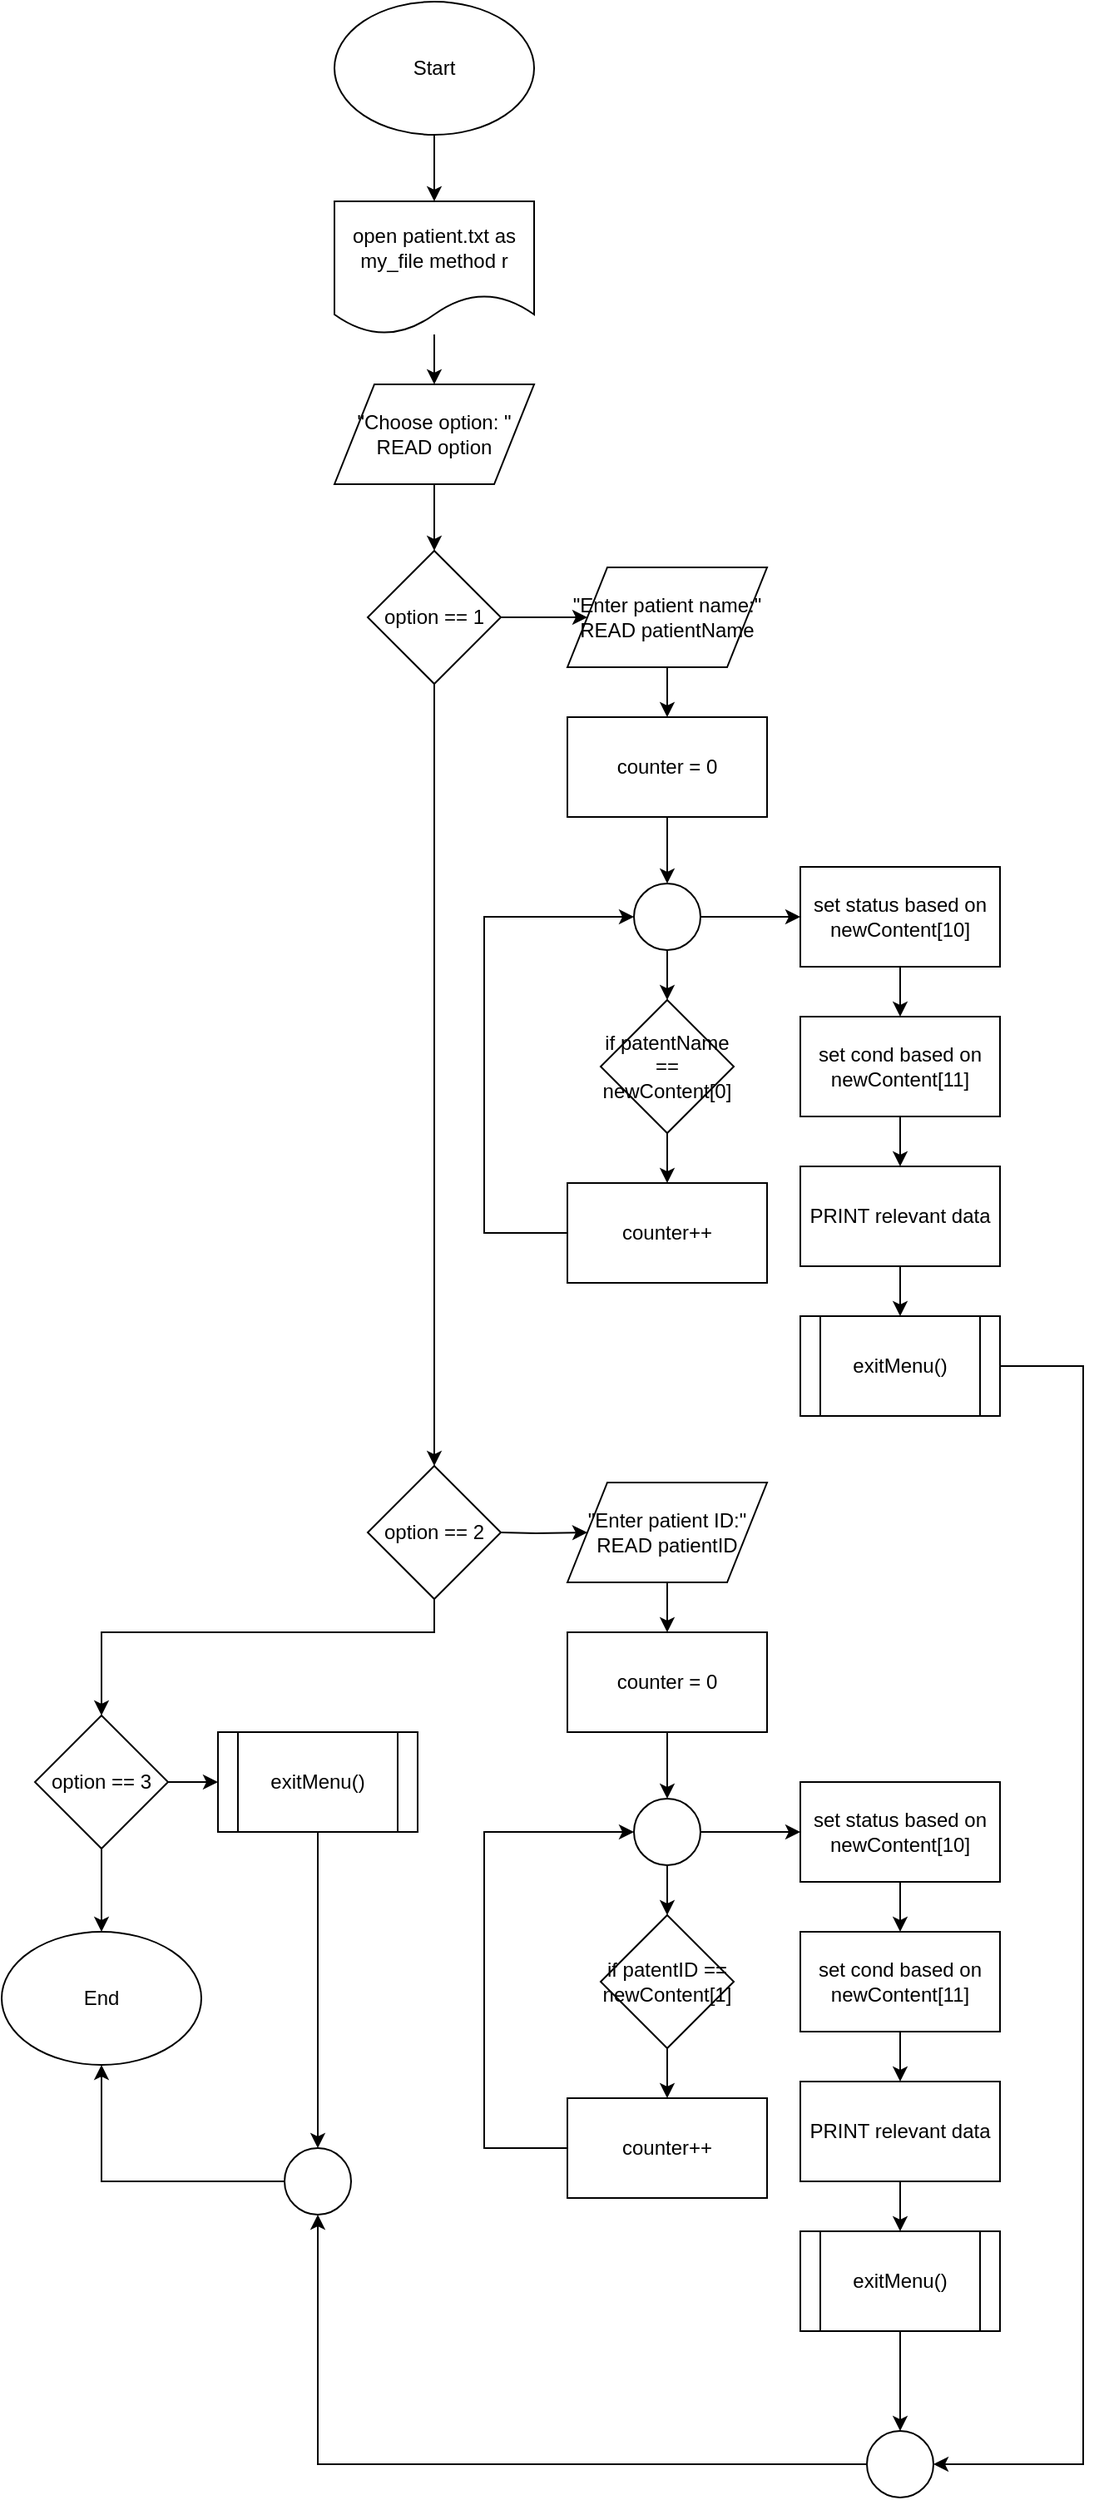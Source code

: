 <mxfile version="13.0.3" type="device"><diagram id="C5RBs43oDa-KdzZeNtuy" name="Page-1"><mxGraphModel dx="1217" dy="1875" grid="1" gridSize="10" guides="1" tooltips="1" connect="1" arrows="1" fold="1" page="1" pageScale="1" pageWidth="827" pageHeight="1169" math="0" shadow="0"><root><mxCell id="WIyWlLk6GJQsqaUBKTNV-0"/><mxCell id="WIyWlLk6GJQsqaUBKTNV-1" parent="WIyWlLk6GJQsqaUBKTNV-0"/><mxCell id="kX4JtSaQXaEYMhKfhU1b-2" value="" style="edgeStyle=orthogonalEdgeStyle;rounded=0;orthogonalLoop=1;jettySize=auto;html=1;" edge="1" parent="WIyWlLk6GJQsqaUBKTNV-1" source="kX4JtSaQXaEYMhKfhU1b-0" target="kX4JtSaQXaEYMhKfhU1b-1"><mxGeometry relative="1" as="geometry"/></mxCell><mxCell id="kX4JtSaQXaEYMhKfhU1b-0" value="Start" style="ellipse;whiteSpace=wrap;html=1;" vertex="1" parent="WIyWlLk6GJQsqaUBKTNV-1"><mxGeometry x="340" y="-400" width="120" height="80" as="geometry"/></mxCell><mxCell id="kX4JtSaQXaEYMhKfhU1b-4" value="" style="edgeStyle=orthogonalEdgeStyle;rounded=0;orthogonalLoop=1;jettySize=auto;html=1;" edge="1" parent="WIyWlLk6GJQsqaUBKTNV-1" source="kX4JtSaQXaEYMhKfhU1b-1" target="kX4JtSaQXaEYMhKfhU1b-3"><mxGeometry relative="1" as="geometry"/></mxCell><mxCell id="kX4JtSaQXaEYMhKfhU1b-1" value="open patient.txt as my_file method r" style="shape=document;whiteSpace=wrap;html=1;boundedLbl=1;" vertex="1" parent="WIyWlLk6GJQsqaUBKTNV-1"><mxGeometry x="340" y="-280" width="120" height="80" as="geometry"/></mxCell><mxCell id="kX4JtSaQXaEYMhKfhU1b-6" value="" style="edgeStyle=orthogonalEdgeStyle;rounded=0;orthogonalLoop=1;jettySize=auto;html=1;" edge="1" parent="WIyWlLk6GJQsqaUBKTNV-1" source="kX4JtSaQXaEYMhKfhU1b-3" target="kX4JtSaQXaEYMhKfhU1b-5"><mxGeometry relative="1" as="geometry"/></mxCell><mxCell id="kX4JtSaQXaEYMhKfhU1b-3" value="&quot;Choose option: &quot;&lt;br&gt;READ option" style="shape=parallelogram;perimeter=parallelogramPerimeter;whiteSpace=wrap;html=1;" vertex="1" parent="WIyWlLk6GJQsqaUBKTNV-1"><mxGeometry x="340" y="-170" width="120" height="60" as="geometry"/></mxCell><mxCell id="kX4JtSaQXaEYMhKfhU1b-12" value="" style="edgeStyle=orthogonalEdgeStyle;rounded=0;orthogonalLoop=1;jettySize=auto;html=1;" edge="1" parent="WIyWlLk6GJQsqaUBKTNV-1" source="kX4JtSaQXaEYMhKfhU1b-5" target="kX4JtSaQXaEYMhKfhU1b-11"><mxGeometry relative="1" as="geometry"/></mxCell><mxCell id="kX4JtSaQXaEYMhKfhU1b-30" style="edgeStyle=orthogonalEdgeStyle;rounded=0;orthogonalLoop=1;jettySize=auto;html=1;" edge="1" parent="WIyWlLk6GJQsqaUBKTNV-1" source="kX4JtSaQXaEYMhKfhU1b-5" target="kX4JtSaQXaEYMhKfhU1b-31"><mxGeometry relative="1" as="geometry"><mxPoint x="400" y="450" as="targetPoint"/></mxGeometry></mxCell><mxCell id="kX4JtSaQXaEYMhKfhU1b-5" value="option == 1" style="rhombus;whiteSpace=wrap;html=1;" vertex="1" parent="WIyWlLk6GJQsqaUBKTNV-1"><mxGeometry x="360" y="-70" width="80" height="80" as="geometry"/></mxCell><mxCell id="kX4JtSaQXaEYMhKfhU1b-14" value="" style="edgeStyle=orthogonalEdgeStyle;rounded=0;orthogonalLoop=1;jettySize=auto;html=1;" edge="1" parent="WIyWlLk6GJQsqaUBKTNV-1" source="kX4JtSaQXaEYMhKfhU1b-11" target="kX4JtSaQXaEYMhKfhU1b-13"><mxGeometry relative="1" as="geometry"/></mxCell><mxCell id="kX4JtSaQXaEYMhKfhU1b-11" value="&quot;Enter patient name:&quot;&lt;br&gt;READ patientName" style="shape=parallelogram;perimeter=parallelogramPerimeter;whiteSpace=wrap;html=1;" vertex="1" parent="WIyWlLk6GJQsqaUBKTNV-1"><mxGeometry x="480" y="-60" width="120" height="60" as="geometry"/></mxCell><mxCell id="kX4JtSaQXaEYMhKfhU1b-17" style="edgeStyle=orthogonalEdgeStyle;rounded=0;orthogonalLoop=1;jettySize=auto;html=1;entryX=0.5;entryY=0;entryDx=0;entryDy=0;" edge="1" parent="WIyWlLk6GJQsqaUBKTNV-1" source="kX4JtSaQXaEYMhKfhU1b-13" target="kX4JtSaQXaEYMhKfhU1b-16"><mxGeometry relative="1" as="geometry"/></mxCell><mxCell id="kX4JtSaQXaEYMhKfhU1b-13" value="counter = 0" style="rounded=0;whiteSpace=wrap;html=1;" vertex="1" parent="WIyWlLk6GJQsqaUBKTNV-1"><mxGeometry x="480" y="30" width="120" height="60" as="geometry"/></mxCell><mxCell id="kX4JtSaQXaEYMhKfhU1b-20" value="" style="edgeStyle=orthogonalEdgeStyle;rounded=0;orthogonalLoop=1;jettySize=auto;html=1;" edge="1" parent="WIyWlLk6GJQsqaUBKTNV-1" source="kX4JtSaQXaEYMhKfhU1b-15" target="kX4JtSaQXaEYMhKfhU1b-19"><mxGeometry relative="1" as="geometry"/></mxCell><mxCell id="kX4JtSaQXaEYMhKfhU1b-15" value="if patentName == newContent[0]" style="rhombus;whiteSpace=wrap;html=1;" vertex="1" parent="WIyWlLk6GJQsqaUBKTNV-1"><mxGeometry x="500" y="200" width="80" height="80" as="geometry"/></mxCell><mxCell id="kX4JtSaQXaEYMhKfhU1b-18" style="edgeStyle=orthogonalEdgeStyle;rounded=0;orthogonalLoop=1;jettySize=auto;html=1;entryX=0.5;entryY=0;entryDx=0;entryDy=0;" edge="1" parent="WIyWlLk6GJQsqaUBKTNV-1" source="kX4JtSaQXaEYMhKfhU1b-16" target="kX4JtSaQXaEYMhKfhU1b-15"><mxGeometry relative="1" as="geometry"/></mxCell><mxCell id="kX4JtSaQXaEYMhKfhU1b-23" style="edgeStyle=orthogonalEdgeStyle;rounded=0;orthogonalLoop=1;jettySize=auto;html=1;entryX=0;entryY=0.5;entryDx=0;entryDy=0;" edge="1" parent="WIyWlLk6GJQsqaUBKTNV-1" source="kX4JtSaQXaEYMhKfhU1b-16" target="kX4JtSaQXaEYMhKfhU1b-22"><mxGeometry relative="1" as="geometry"/></mxCell><mxCell id="kX4JtSaQXaEYMhKfhU1b-16" value="" style="ellipse;whiteSpace=wrap;html=1;aspect=fixed;" vertex="1" parent="WIyWlLk6GJQsqaUBKTNV-1"><mxGeometry x="520" y="130" width="40" height="40" as="geometry"/></mxCell><mxCell id="kX4JtSaQXaEYMhKfhU1b-21" style="edgeStyle=orthogonalEdgeStyle;rounded=0;orthogonalLoop=1;jettySize=auto;html=1;entryX=0;entryY=0.5;entryDx=0;entryDy=0;" edge="1" parent="WIyWlLk6GJQsqaUBKTNV-1" source="kX4JtSaQXaEYMhKfhU1b-19" target="kX4JtSaQXaEYMhKfhU1b-16"><mxGeometry relative="1" as="geometry"><Array as="points"><mxPoint x="430" y="340"/><mxPoint x="430" y="150"/></Array></mxGeometry></mxCell><mxCell id="kX4JtSaQXaEYMhKfhU1b-19" value="counter++" style="rounded=0;whiteSpace=wrap;html=1;" vertex="1" parent="WIyWlLk6GJQsqaUBKTNV-1"><mxGeometry x="480" y="310" width="120" height="60" as="geometry"/></mxCell><mxCell id="kX4JtSaQXaEYMhKfhU1b-25" value="" style="edgeStyle=orthogonalEdgeStyle;rounded=0;orthogonalLoop=1;jettySize=auto;html=1;" edge="1" parent="WIyWlLk6GJQsqaUBKTNV-1" source="kX4JtSaQXaEYMhKfhU1b-22" target="kX4JtSaQXaEYMhKfhU1b-24"><mxGeometry relative="1" as="geometry"/></mxCell><mxCell id="kX4JtSaQXaEYMhKfhU1b-22" value="set status based on newContent[10]" style="rounded=0;whiteSpace=wrap;html=1;" vertex="1" parent="WIyWlLk6GJQsqaUBKTNV-1"><mxGeometry x="620" y="120" width="120" height="60" as="geometry"/></mxCell><mxCell id="kX4JtSaQXaEYMhKfhU1b-27" value="" style="edgeStyle=orthogonalEdgeStyle;rounded=0;orthogonalLoop=1;jettySize=auto;html=1;" edge="1" parent="WIyWlLk6GJQsqaUBKTNV-1" source="kX4JtSaQXaEYMhKfhU1b-24" target="kX4JtSaQXaEYMhKfhU1b-26"><mxGeometry relative="1" as="geometry"/></mxCell><mxCell id="kX4JtSaQXaEYMhKfhU1b-24" value="set cond based on newContent[11]" style="rounded=0;whiteSpace=wrap;html=1;" vertex="1" parent="WIyWlLk6GJQsqaUBKTNV-1"><mxGeometry x="620" y="210" width="120" height="60" as="geometry"/></mxCell><mxCell id="kX4JtSaQXaEYMhKfhU1b-29" value="" style="edgeStyle=orthogonalEdgeStyle;rounded=0;orthogonalLoop=1;jettySize=auto;html=1;" edge="1" parent="WIyWlLk6GJQsqaUBKTNV-1" source="kX4JtSaQXaEYMhKfhU1b-26" target="kX4JtSaQXaEYMhKfhU1b-28"><mxGeometry relative="1" as="geometry"/></mxCell><mxCell id="kX4JtSaQXaEYMhKfhU1b-26" value="PRINT relevant data" style="rounded=0;whiteSpace=wrap;html=1;" vertex="1" parent="WIyWlLk6GJQsqaUBKTNV-1"><mxGeometry x="620" y="300" width="120" height="60" as="geometry"/></mxCell><mxCell id="kX4JtSaQXaEYMhKfhU1b-55" style="edgeStyle=orthogonalEdgeStyle;rounded=0;orthogonalLoop=1;jettySize=auto;html=1;entryX=1;entryY=0.5;entryDx=0;entryDy=0;" edge="1" parent="WIyWlLk6GJQsqaUBKTNV-1" source="kX4JtSaQXaEYMhKfhU1b-28" target="kX4JtSaQXaEYMhKfhU1b-57"><mxGeometry relative="1" as="geometry"><mxPoint x="810" y="980" as="targetPoint"/><Array as="points"><mxPoint x="790" y="420"/><mxPoint x="790" y="1080"/></Array></mxGeometry></mxCell><mxCell id="kX4JtSaQXaEYMhKfhU1b-28" value="exitMenu()" style="shape=process;whiteSpace=wrap;html=1;backgroundOutline=1;" vertex="1" parent="WIyWlLk6GJQsqaUBKTNV-1"><mxGeometry x="620" y="390" width="120" height="60" as="geometry"/></mxCell><mxCell id="kX4JtSaQXaEYMhKfhU1b-51" style="edgeStyle=orthogonalEdgeStyle;rounded=0;orthogonalLoop=1;jettySize=auto;html=1;" edge="1" parent="WIyWlLk6GJQsqaUBKTNV-1" source="kX4JtSaQXaEYMhKfhU1b-31" target="kX4JtSaQXaEYMhKfhU1b-52"><mxGeometry relative="1" as="geometry"><mxPoint x="400" y="610" as="targetPoint"/><Array as="points"><mxPoint x="400" y="580"/><mxPoint x="200" y="580"/></Array></mxGeometry></mxCell><mxCell id="kX4JtSaQXaEYMhKfhU1b-31" value="option == 2" style="rhombus;whiteSpace=wrap;html=1;" vertex="1" parent="WIyWlLk6GJQsqaUBKTNV-1"><mxGeometry x="360" y="480" width="80" height="80" as="geometry"/></mxCell><mxCell id="kX4JtSaQXaEYMhKfhU1b-32" value="" style="edgeStyle=orthogonalEdgeStyle;rounded=0;orthogonalLoop=1;jettySize=auto;html=1;" edge="1" target="kX4JtSaQXaEYMhKfhU1b-34" parent="WIyWlLk6GJQsqaUBKTNV-1"><mxGeometry relative="1" as="geometry"><mxPoint x="440" y="520" as="sourcePoint"/></mxGeometry></mxCell><mxCell id="kX4JtSaQXaEYMhKfhU1b-33" value="" style="edgeStyle=orthogonalEdgeStyle;rounded=0;orthogonalLoop=1;jettySize=auto;html=1;" edge="1" source="kX4JtSaQXaEYMhKfhU1b-34" target="kX4JtSaQXaEYMhKfhU1b-36" parent="WIyWlLk6GJQsqaUBKTNV-1"><mxGeometry relative="1" as="geometry"/></mxCell><mxCell id="kX4JtSaQXaEYMhKfhU1b-34" value="&quot;Enter patient ID:&quot;&lt;br&gt;READ patientID" style="shape=parallelogram;perimeter=parallelogramPerimeter;whiteSpace=wrap;html=1;" vertex="1" parent="WIyWlLk6GJQsqaUBKTNV-1"><mxGeometry x="480" y="490" width="120" height="60" as="geometry"/></mxCell><mxCell id="kX4JtSaQXaEYMhKfhU1b-35" style="edgeStyle=orthogonalEdgeStyle;rounded=0;orthogonalLoop=1;jettySize=auto;html=1;entryX=0.5;entryY=0;entryDx=0;entryDy=0;" edge="1" source="kX4JtSaQXaEYMhKfhU1b-36" target="kX4JtSaQXaEYMhKfhU1b-41" parent="WIyWlLk6GJQsqaUBKTNV-1"><mxGeometry relative="1" as="geometry"/></mxCell><mxCell id="kX4JtSaQXaEYMhKfhU1b-36" value="counter = 0" style="rounded=0;whiteSpace=wrap;html=1;" vertex="1" parent="WIyWlLk6GJQsqaUBKTNV-1"><mxGeometry x="480" y="580" width="120" height="60" as="geometry"/></mxCell><mxCell id="kX4JtSaQXaEYMhKfhU1b-37" value="" style="edgeStyle=orthogonalEdgeStyle;rounded=0;orthogonalLoop=1;jettySize=auto;html=1;" edge="1" source="kX4JtSaQXaEYMhKfhU1b-38" target="kX4JtSaQXaEYMhKfhU1b-43" parent="WIyWlLk6GJQsqaUBKTNV-1"><mxGeometry relative="1" as="geometry"/></mxCell><mxCell id="kX4JtSaQXaEYMhKfhU1b-38" value="if patentID == newContent[1]" style="rhombus;whiteSpace=wrap;html=1;" vertex="1" parent="WIyWlLk6GJQsqaUBKTNV-1"><mxGeometry x="500" y="750" width="80" height="80" as="geometry"/></mxCell><mxCell id="kX4JtSaQXaEYMhKfhU1b-39" style="edgeStyle=orthogonalEdgeStyle;rounded=0;orthogonalLoop=1;jettySize=auto;html=1;entryX=0.5;entryY=0;entryDx=0;entryDy=0;" edge="1" source="kX4JtSaQXaEYMhKfhU1b-41" target="kX4JtSaQXaEYMhKfhU1b-38" parent="WIyWlLk6GJQsqaUBKTNV-1"><mxGeometry relative="1" as="geometry"/></mxCell><mxCell id="kX4JtSaQXaEYMhKfhU1b-40" style="edgeStyle=orthogonalEdgeStyle;rounded=0;orthogonalLoop=1;jettySize=auto;html=1;entryX=0;entryY=0.5;entryDx=0;entryDy=0;" edge="1" source="kX4JtSaQXaEYMhKfhU1b-41" target="kX4JtSaQXaEYMhKfhU1b-45" parent="WIyWlLk6GJQsqaUBKTNV-1"><mxGeometry relative="1" as="geometry"/></mxCell><mxCell id="kX4JtSaQXaEYMhKfhU1b-41" value="" style="ellipse;whiteSpace=wrap;html=1;aspect=fixed;" vertex="1" parent="WIyWlLk6GJQsqaUBKTNV-1"><mxGeometry x="520" y="680" width="40" height="40" as="geometry"/></mxCell><mxCell id="kX4JtSaQXaEYMhKfhU1b-42" style="edgeStyle=orthogonalEdgeStyle;rounded=0;orthogonalLoop=1;jettySize=auto;html=1;entryX=0;entryY=0.5;entryDx=0;entryDy=0;" edge="1" source="kX4JtSaQXaEYMhKfhU1b-43" target="kX4JtSaQXaEYMhKfhU1b-41" parent="WIyWlLk6GJQsqaUBKTNV-1"><mxGeometry relative="1" as="geometry"><Array as="points"><mxPoint x="430" y="890"/><mxPoint x="430" y="700"/></Array></mxGeometry></mxCell><mxCell id="kX4JtSaQXaEYMhKfhU1b-43" value="counter++" style="rounded=0;whiteSpace=wrap;html=1;" vertex="1" parent="WIyWlLk6GJQsqaUBKTNV-1"><mxGeometry x="480" y="860" width="120" height="60" as="geometry"/></mxCell><mxCell id="kX4JtSaQXaEYMhKfhU1b-44" value="" style="edgeStyle=orthogonalEdgeStyle;rounded=0;orthogonalLoop=1;jettySize=auto;html=1;" edge="1" source="kX4JtSaQXaEYMhKfhU1b-45" target="kX4JtSaQXaEYMhKfhU1b-47" parent="WIyWlLk6GJQsqaUBKTNV-1"><mxGeometry relative="1" as="geometry"/></mxCell><mxCell id="kX4JtSaQXaEYMhKfhU1b-45" value="set status based on newContent[10]" style="rounded=0;whiteSpace=wrap;html=1;" vertex="1" parent="WIyWlLk6GJQsqaUBKTNV-1"><mxGeometry x="620" y="670" width="120" height="60" as="geometry"/></mxCell><mxCell id="kX4JtSaQXaEYMhKfhU1b-46" value="" style="edgeStyle=orthogonalEdgeStyle;rounded=0;orthogonalLoop=1;jettySize=auto;html=1;" edge="1" source="kX4JtSaQXaEYMhKfhU1b-47" target="kX4JtSaQXaEYMhKfhU1b-49" parent="WIyWlLk6GJQsqaUBKTNV-1"><mxGeometry relative="1" as="geometry"/></mxCell><mxCell id="kX4JtSaQXaEYMhKfhU1b-47" value="set cond based on newContent[11]" style="rounded=0;whiteSpace=wrap;html=1;" vertex="1" parent="WIyWlLk6GJQsqaUBKTNV-1"><mxGeometry x="620" y="760" width="120" height="60" as="geometry"/></mxCell><mxCell id="kX4JtSaQXaEYMhKfhU1b-48" value="" style="edgeStyle=orthogonalEdgeStyle;rounded=0;orthogonalLoop=1;jettySize=auto;html=1;" edge="1" source="kX4JtSaQXaEYMhKfhU1b-49" target="kX4JtSaQXaEYMhKfhU1b-50" parent="WIyWlLk6GJQsqaUBKTNV-1"><mxGeometry relative="1" as="geometry"/></mxCell><mxCell id="kX4JtSaQXaEYMhKfhU1b-49" value="PRINT relevant data" style="rounded=0;whiteSpace=wrap;html=1;" vertex="1" parent="WIyWlLk6GJQsqaUBKTNV-1"><mxGeometry x="620" y="850" width="120" height="60" as="geometry"/></mxCell><mxCell id="kX4JtSaQXaEYMhKfhU1b-58" style="edgeStyle=orthogonalEdgeStyle;rounded=0;orthogonalLoop=1;jettySize=auto;html=1;entryX=0.5;entryY=0;entryDx=0;entryDy=0;" edge="1" parent="WIyWlLk6GJQsqaUBKTNV-1" source="kX4JtSaQXaEYMhKfhU1b-50" target="kX4JtSaQXaEYMhKfhU1b-57"><mxGeometry relative="1" as="geometry"/></mxCell><mxCell id="kX4JtSaQXaEYMhKfhU1b-50" value="exitMenu()" style="shape=process;whiteSpace=wrap;html=1;backgroundOutline=1;" vertex="1" parent="WIyWlLk6GJQsqaUBKTNV-1"><mxGeometry x="620" y="940" width="120" height="60" as="geometry"/></mxCell><mxCell id="kX4JtSaQXaEYMhKfhU1b-54" style="edgeStyle=orthogonalEdgeStyle;rounded=0;orthogonalLoop=1;jettySize=auto;html=1;entryX=0;entryY=0.5;entryDx=0;entryDy=0;" edge="1" parent="WIyWlLk6GJQsqaUBKTNV-1" source="kX4JtSaQXaEYMhKfhU1b-52" target="kX4JtSaQXaEYMhKfhU1b-53"><mxGeometry relative="1" as="geometry"/></mxCell><mxCell id="kX4JtSaQXaEYMhKfhU1b-64" value="" style="edgeStyle=orthogonalEdgeStyle;rounded=0;orthogonalLoop=1;jettySize=auto;html=1;" edge="1" parent="WIyWlLk6GJQsqaUBKTNV-1" source="kX4JtSaQXaEYMhKfhU1b-52" target="kX4JtSaQXaEYMhKfhU1b-62"><mxGeometry relative="1" as="geometry"/></mxCell><mxCell id="kX4JtSaQXaEYMhKfhU1b-52" value="option == 3" style="rhombus;whiteSpace=wrap;html=1;" vertex="1" parent="WIyWlLk6GJQsqaUBKTNV-1"><mxGeometry x="160" y="630" width="80" height="80" as="geometry"/></mxCell><mxCell id="kX4JtSaQXaEYMhKfhU1b-60" style="edgeStyle=orthogonalEdgeStyle;rounded=0;orthogonalLoop=1;jettySize=auto;html=1;entryX=0.5;entryY=0;entryDx=0;entryDy=0;" edge="1" parent="WIyWlLk6GJQsqaUBKTNV-1" source="kX4JtSaQXaEYMhKfhU1b-53" target="kX4JtSaQXaEYMhKfhU1b-59"><mxGeometry relative="1" as="geometry"/></mxCell><mxCell id="kX4JtSaQXaEYMhKfhU1b-53" value="exitMenu()" style="shape=process;whiteSpace=wrap;html=1;backgroundOutline=1;" vertex="1" parent="WIyWlLk6GJQsqaUBKTNV-1"><mxGeometry x="270" y="640" width="120" height="60" as="geometry"/></mxCell><mxCell id="kX4JtSaQXaEYMhKfhU1b-61" style="edgeStyle=orthogonalEdgeStyle;rounded=0;orthogonalLoop=1;jettySize=auto;html=1;entryX=0.5;entryY=1;entryDx=0;entryDy=0;" edge="1" parent="WIyWlLk6GJQsqaUBKTNV-1" source="kX4JtSaQXaEYMhKfhU1b-57" target="kX4JtSaQXaEYMhKfhU1b-59"><mxGeometry relative="1" as="geometry"/></mxCell><mxCell id="kX4JtSaQXaEYMhKfhU1b-57" value="" style="ellipse;whiteSpace=wrap;html=1;aspect=fixed;" vertex="1" parent="WIyWlLk6GJQsqaUBKTNV-1"><mxGeometry x="660" y="1060" width="40" height="40" as="geometry"/></mxCell><mxCell id="kX4JtSaQXaEYMhKfhU1b-63" style="edgeStyle=orthogonalEdgeStyle;rounded=0;orthogonalLoop=1;jettySize=auto;html=1;entryX=0.5;entryY=1;entryDx=0;entryDy=0;" edge="1" parent="WIyWlLk6GJQsqaUBKTNV-1" source="kX4JtSaQXaEYMhKfhU1b-59" target="kX4JtSaQXaEYMhKfhU1b-62"><mxGeometry relative="1" as="geometry"/></mxCell><mxCell id="kX4JtSaQXaEYMhKfhU1b-59" value="" style="ellipse;whiteSpace=wrap;html=1;aspect=fixed;" vertex="1" parent="WIyWlLk6GJQsqaUBKTNV-1"><mxGeometry x="310" y="890" width="40" height="40" as="geometry"/></mxCell><mxCell id="kX4JtSaQXaEYMhKfhU1b-62" value="End" style="ellipse;whiteSpace=wrap;html=1;" vertex="1" parent="WIyWlLk6GJQsqaUBKTNV-1"><mxGeometry x="140" y="760" width="120" height="80" as="geometry"/></mxCell></root></mxGraphModel></diagram></mxfile>